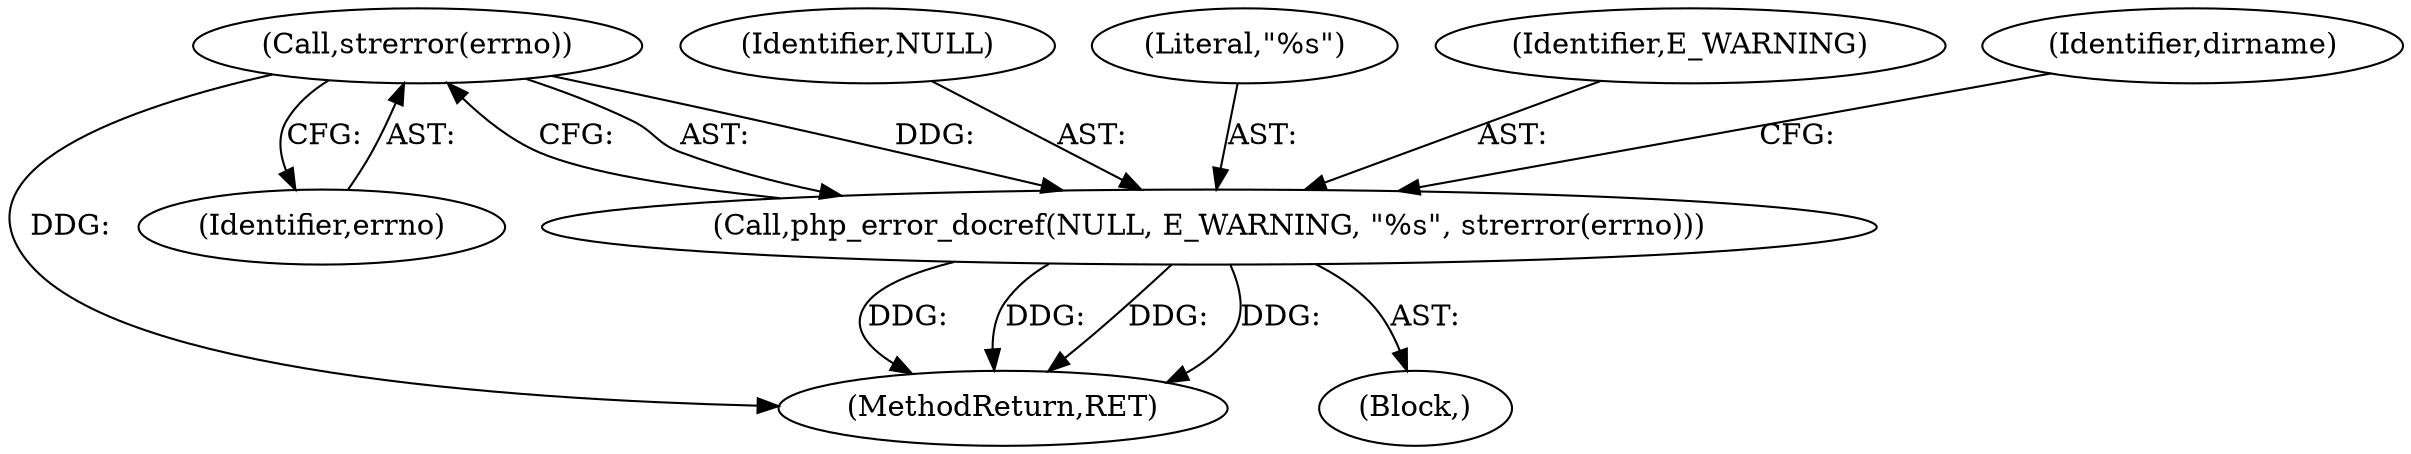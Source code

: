 digraph "0_php-src_f151e048ed27f6f4eef729f3310d053ab5da71d4@API" {
"1000151" [label="(Call,strerror(errno))"];
"1000147" [label="(Call,php_error_docref(NULL, E_WARNING, \"%s\", strerror(errno)))"];
"1000151" [label="(Call,strerror(errno))"];
"1000148" [label="(Identifier,NULL)"];
"1000150" [label="(Literal,\"%s\")"];
"1000147" [label="(Call,php_error_docref(NULL, E_WARNING, \"%s\", strerror(errno)))"];
"1000149" [label="(Identifier,E_WARNING)"];
"1000152" [label="(Identifier,errno)"];
"1000167" [label="(MethodReturn,RET)"];
"1000146" [label="(Block,)"];
"1000154" [label="(Identifier,dirname)"];
"1000151" -> "1000147"  [label="AST: "];
"1000151" -> "1000152"  [label="CFG: "];
"1000152" -> "1000151"  [label="AST: "];
"1000147" -> "1000151"  [label="CFG: "];
"1000151" -> "1000167"  [label="DDG: "];
"1000151" -> "1000147"  [label="DDG: "];
"1000147" -> "1000146"  [label="AST: "];
"1000148" -> "1000147"  [label="AST: "];
"1000149" -> "1000147"  [label="AST: "];
"1000150" -> "1000147"  [label="AST: "];
"1000154" -> "1000147"  [label="CFG: "];
"1000147" -> "1000167"  [label="DDG: "];
"1000147" -> "1000167"  [label="DDG: "];
"1000147" -> "1000167"  [label="DDG: "];
"1000147" -> "1000167"  [label="DDG: "];
}
